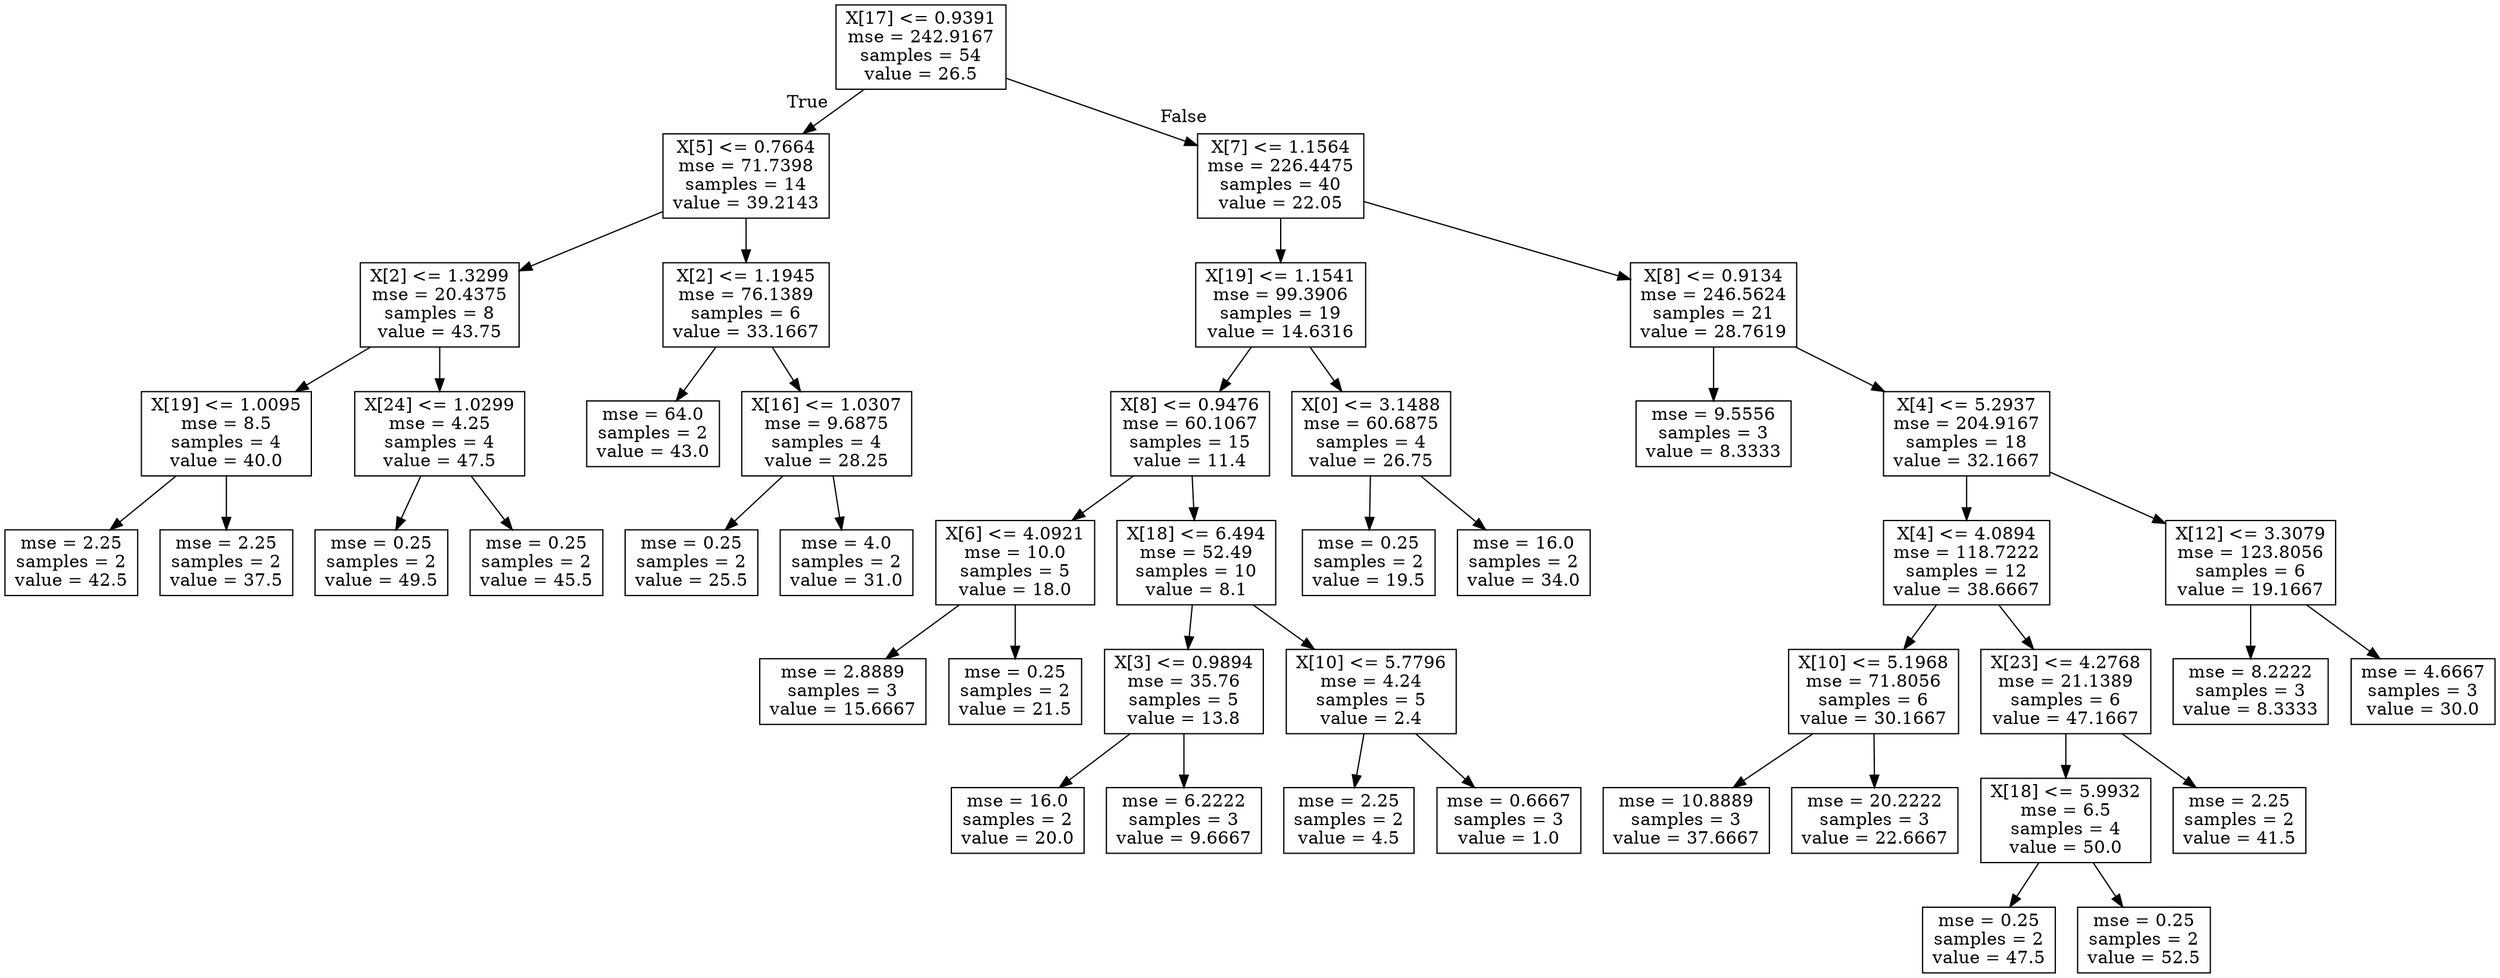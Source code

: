 digraph Tree {
node [shape=box] ;
0 [label="X[17] <= 0.9391\nmse = 242.9167\nsamples = 54\nvalue = 26.5"] ;
1 [label="X[5] <= 0.7664\nmse = 71.7398\nsamples = 14\nvalue = 39.2143"] ;
0 -> 1 [labeldistance=2.5, labelangle=45, headlabel="True"] ;
2 [label="X[2] <= 1.3299\nmse = 20.4375\nsamples = 8\nvalue = 43.75"] ;
1 -> 2 ;
3 [label="X[19] <= 1.0095\nmse = 8.5\nsamples = 4\nvalue = 40.0"] ;
2 -> 3 ;
4 [label="mse = 2.25\nsamples = 2\nvalue = 42.5"] ;
3 -> 4 ;
5 [label="mse = 2.25\nsamples = 2\nvalue = 37.5"] ;
3 -> 5 ;
6 [label="X[24] <= 1.0299\nmse = 4.25\nsamples = 4\nvalue = 47.5"] ;
2 -> 6 ;
7 [label="mse = 0.25\nsamples = 2\nvalue = 49.5"] ;
6 -> 7 ;
8 [label="mse = 0.25\nsamples = 2\nvalue = 45.5"] ;
6 -> 8 ;
9 [label="X[2] <= 1.1945\nmse = 76.1389\nsamples = 6\nvalue = 33.1667"] ;
1 -> 9 ;
10 [label="mse = 64.0\nsamples = 2\nvalue = 43.0"] ;
9 -> 10 ;
11 [label="X[16] <= 1.0307\nmse = 9.6875\nsamples = 4\nvalue = 28.25"] ;
9 -> 11 ;
12 [label="mse = 0.25\nsamples = 2\nvalue = 25.5"] ;
11 -> 12 ;
13 [label="mse = 4.0\nsamples = 2\nvalue = 31.0"] ;
11 -> 13 ;
14 [label="X[7] <= 1.1564\nmse = 226.4475\nsamples = 40\nvalue = 22.05"] ;
0 -> 14 [labeldistance=2.5, labelangle=-45, headlabel="False"] ;
15 [label="X[19] <= 1.1541\nmse = 99.3906\nsamples = 19\nvalue = 14.6316"] ;
14 -> 15 ;
16 [label="X[8] <= 0.9476\nmse = 60.1067\nsamples = 15\nvalue = 11.4"] ;
15 -> 16 ;
17 [label="X[6] <= 4.0921\nmse = 10.0\nsamples = 5\nvalue = 18.0"] ;
16 -> 17 ;
18 [label="mse = 2.8889\nsamples = 3\nvalue = 15.6667"] ;
17 -> 18 ;
19 [label="mse = 0.25\nsamples = 2\nvalue = 21.5"] ;
17 -> 19 ;
20 [label="X[18] <= 6.494\nmse = 52.49\nsamples = 10\nvalue = 8.1"] ;
16 -> 20 ;
21 [label="X[3] <= 0.9894\nmse = 35.76\nsamples = 5\nvalue = 13.8"] ;
20 -> 21 ;
22 [label="mse = 16.0\nsamples = 2\nvalue = 20.0"] ;
21 -> 22 ;
23 [label="mse = 6.2222\nsamples = 3\nvalue = 9.6667"] ;
21 -> 23 ;
24 [label="X[10] <= 5.7796\nmse = 4.24\nsamples = 5\nvalue = 2.4"] ;
20 -> 24 ;
25 [label="mse = 2.25\nsamples = 2\nvalue = 4.5"] ;
24 -> 25 ;
26 [label="mse = 0.6667\nsamples = 3\nvalue = 1.0"] ;
24 -> 26 ;
27 [label="X[0] <= 3.1488\nmse = 60.6875\nsamples = 4\nvalue = 26.75"] ;
15 -> 27 ;
28 [label="mse = 0.25\nsamples = 2\nvalue = 19.5"] ;
27 -> 28 ;
29 [label="mse = 16.0\nsamples = 2\nvalue = 34.0"] ;
27 -> 29 ;
30 [label="X[8] <= 0.9134\nmse = 246.5624\nsamples = 21\nvalue = 28.7619"] ;
14 -> 30 ;
31 [label="mse = 9.5556\nsamples = 3\nvalue = 8.3333"] ;
30 -> 31 ;
32 [label="X[4] <= 5.2937\nmse = 204.9167\nsamples = 18\nvalue = 32.1667"] ;
30 -> 32 ;
33 [label="X[4] <= 4.0894\nmse = 118.7222\nsamples = 12\nvalue = 38.6667"] ;
32 -> 33 ;
34 [label="X[10] <= 5.1968\nmse = 71.8056\nsamples = 6\nvalue = 30.1667"] ;
33 -> 34 ;
35 [label="mse = 10.8889\nsamples = 3\nvalue = 37.6667"] ;
34 -> 35 ;
36 [label="mse = 20.2222\nsamples = 3\nvalue = 22.6667"] ;
34 -> 36 ;
37 [label="X[23] <= 4.2768\nmse = 21.1389\nsamples = 6\nvalue = 47.1667"] ;
33 -> 37 ;
38 [label="X[18] <= 5.9932\nmse = 6.5\nsamples = 4\nvalue = 50.0"] ;
37 -> 38 ;
39 [label="mse = 0.25\nsamples = 2\nvalue = 47.5"] ;
38 -> 39 ;
40 [label="mse = 0.25\nsamples = 2\nvalue = 52.5"] ;
38 -> 40 ;
41 [label="mse = 2.25\nsamples = 2\nvalue = 41.5"] ;
37 -> 41 ;
42 [label="X[12] <= 3.3079\nmse = 123.8056\nsamples = 6\nvalue = 19.1667"] ;
32 -> 42 ;
43 [label="mse = 8.2222\nsamples = 3\nvalue = 8.3333"] ;
42 -> 43 ;
44 [label="mse = 4.6667\nsamples = 3\nvalue = 30.0"] ;
42 -> 44 ;
}